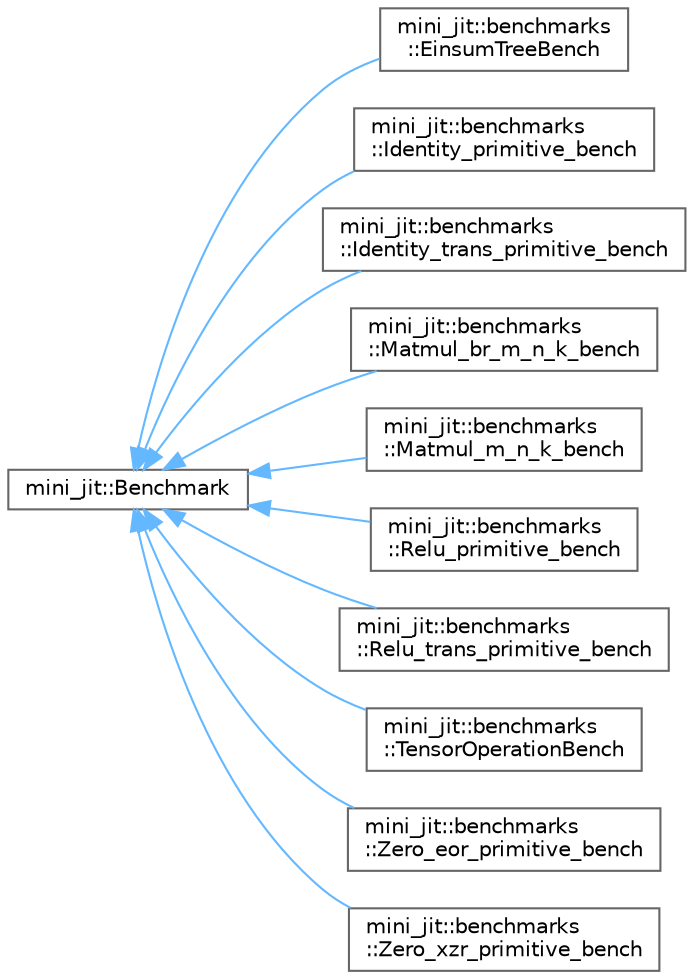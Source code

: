digraph "Graphical Class Hierarchy"
{
 // LATEX_PDF_SIZE
  bgcolor="transparent";
  edge [fontname=Helvetica,fontsize=10,labelfontname=Helvetica,labelfontsize=10];
  node [fontname=Helvetica,fontsize=10,shape=box,height=0.2,width=0.4];
  rankdir="LR";
  Node0 [id="Node000000",label="mini_jit::Benchmark",height=0.2,width=0.4,color="grey40", fillcolor="white", style="filled",URL="$classmini__jit_1_1Benchmark.html",tooltip=" "];
  Node0 -> Node1 [id="edge1_Node000000_Node000001",dir="back",color="steelblue1",style="solid",tooltip=" "];
  Node1 [id="Node000001",label="mini_jit::benchmarks\l::EinsumTreeBench",height=0.2,width=0.4,color="grey40", fillcolor="white", style="filled",URL="$classmini__jit_1_1benchmarks_1_1EinsumTreeBench.html",tooltip=" "];
  Node0 -> Node2 [id="edge2_Node000000_Node000002",dir="back",color="steelblue1",style="solid",tooltip=" "];
  Node2 [id="Node000002",label="mini_jit::benchmarks\l::Identity_primitive_bench",height=0.2,width=0.4,color="grey40", fillcolor="white", style="filled",URL="$classmini__jit_1_1benchmarks_1_1Identity__primitive__bench.html",tooltip=" "];
  Node0 -> Node3 [id="edge3_Node000000_Node000003",dir="back",color="steelblue1",style="solid",tooltip=" "];
  Node3 [id="Node000003",label="mini_jit::benchmarks\l::Identity_trans_primitive_bench",height=0.2,width=0.4,color="grey40", fillcolor="white", style="filled",URL="$classmini__jit_1_1benchmarks_1_1Identity__trans__primitive__bench.html",tooltip=" "];
  Node0 -> Node4 [id="edge4_Node000000_Node000004",dir="back",color="steelblue1",style="solid",tooltip=" "];
  Node4 [id="Node000004",label="mini_jit::benchmarks\l::Matmul_br_m_n_k_bench",height=0.2,width=0.4,color="grey40", fillcolor="white", style="filled",URL="$classmini__jit_1_1benchmarks_1_1Matmul__br__m__n__k__bench.html",tooltip="Benchmark for matrix multiplication using BRGEMM."];
  Node0 -> Node5 [id="edge5_Node000000_Node000005",dir="back",color="steelblue1",style="solid",tooltip=" "];
  Node5 [id="Node000005",label="mini_jit::benchmarks\l::Matmul_m_n_k_bench",height=0.2,width=0.4,color="grey40", fillcolor="white", style="filled",URL="$classmini__jit_1_1benchmarks_1_1Matmul__m__n__k__bench.html",tooltip=" "];
  Node0 -> Node6 [id="edge6_Node000000_Node000006",dir="back",color="steelblue1",style="solid",tooltip=" "];
  Node6 [id="Node000006",label="mini_jit::benchmarks\l::Relu_primitive_bench",height=0.2,width=0.4,color="grey40", fillcolor="white", style="filled",URL="$classmini__jit_1_1benchmarks_1_1Relu__primitive__bench.html",tooltip=" "];
  Node0 -> Node7 [id="edge7_Node000000_Node000007",dir="back",color="steelblue1",style="solid",tooltip=" "];
  Node7 [id="Node000007",label="mini_jit::benchmarks\l::Relu_trans_primitive_bench",height=0.2,width=0.4,color="grey40", fillcolor="white", style="filled",URL="$classmini__jit_1_1benchmarks_1_1Relu__trans__primitive__bench.html",tooltip=" "];
  Node0 -> Node8 [id="edge8_Node000000_Node000008",dir="back",color="steelblue1",style="solid",tooltip=" "];
  Node8 [id="Node000008",label="mini_jit::benchmarks\l::TensorOperationBench",height=0.2,width=0.4,color="grey40", fillcolor="white", style="filled",URL="$classmini__jit_1_1benchmarks_1_1TensorOperationBench.html",tooltip=" "];
  Node0 -> Node9 [id="edge9_Node000000_Node000009",dir="back",color="steelblue1",style="solid",tooltip=" "];
  Node9 [id="Node000009",label="mini_jit::benchmarks\l::Zero_eor_primitive_bench",height=0.2,width=0.4,color="grey40", fillcolor="white", style="filled",URL="$classmini__jit_1_1benchmarks_1_1Zero__eor__primitive__bench.html",tooltip=" "];
  Node0 -> Node10 [id="edge10_Node000000_Node000010",dir="back",color="steelblue1",style="solid",tooltip=" "];
  Node10 [id="Node000010",label="mini_jit::benchmarks\l::Zero_xzr_primitive_bench",height=0.2,width=0.4,color="grey40", fillcolor="white", style="filled",URL="$classmini__jit_1_1benchmarks_1_1Zero__xzr__primitive__bench.html",tooltip=" "];
}
